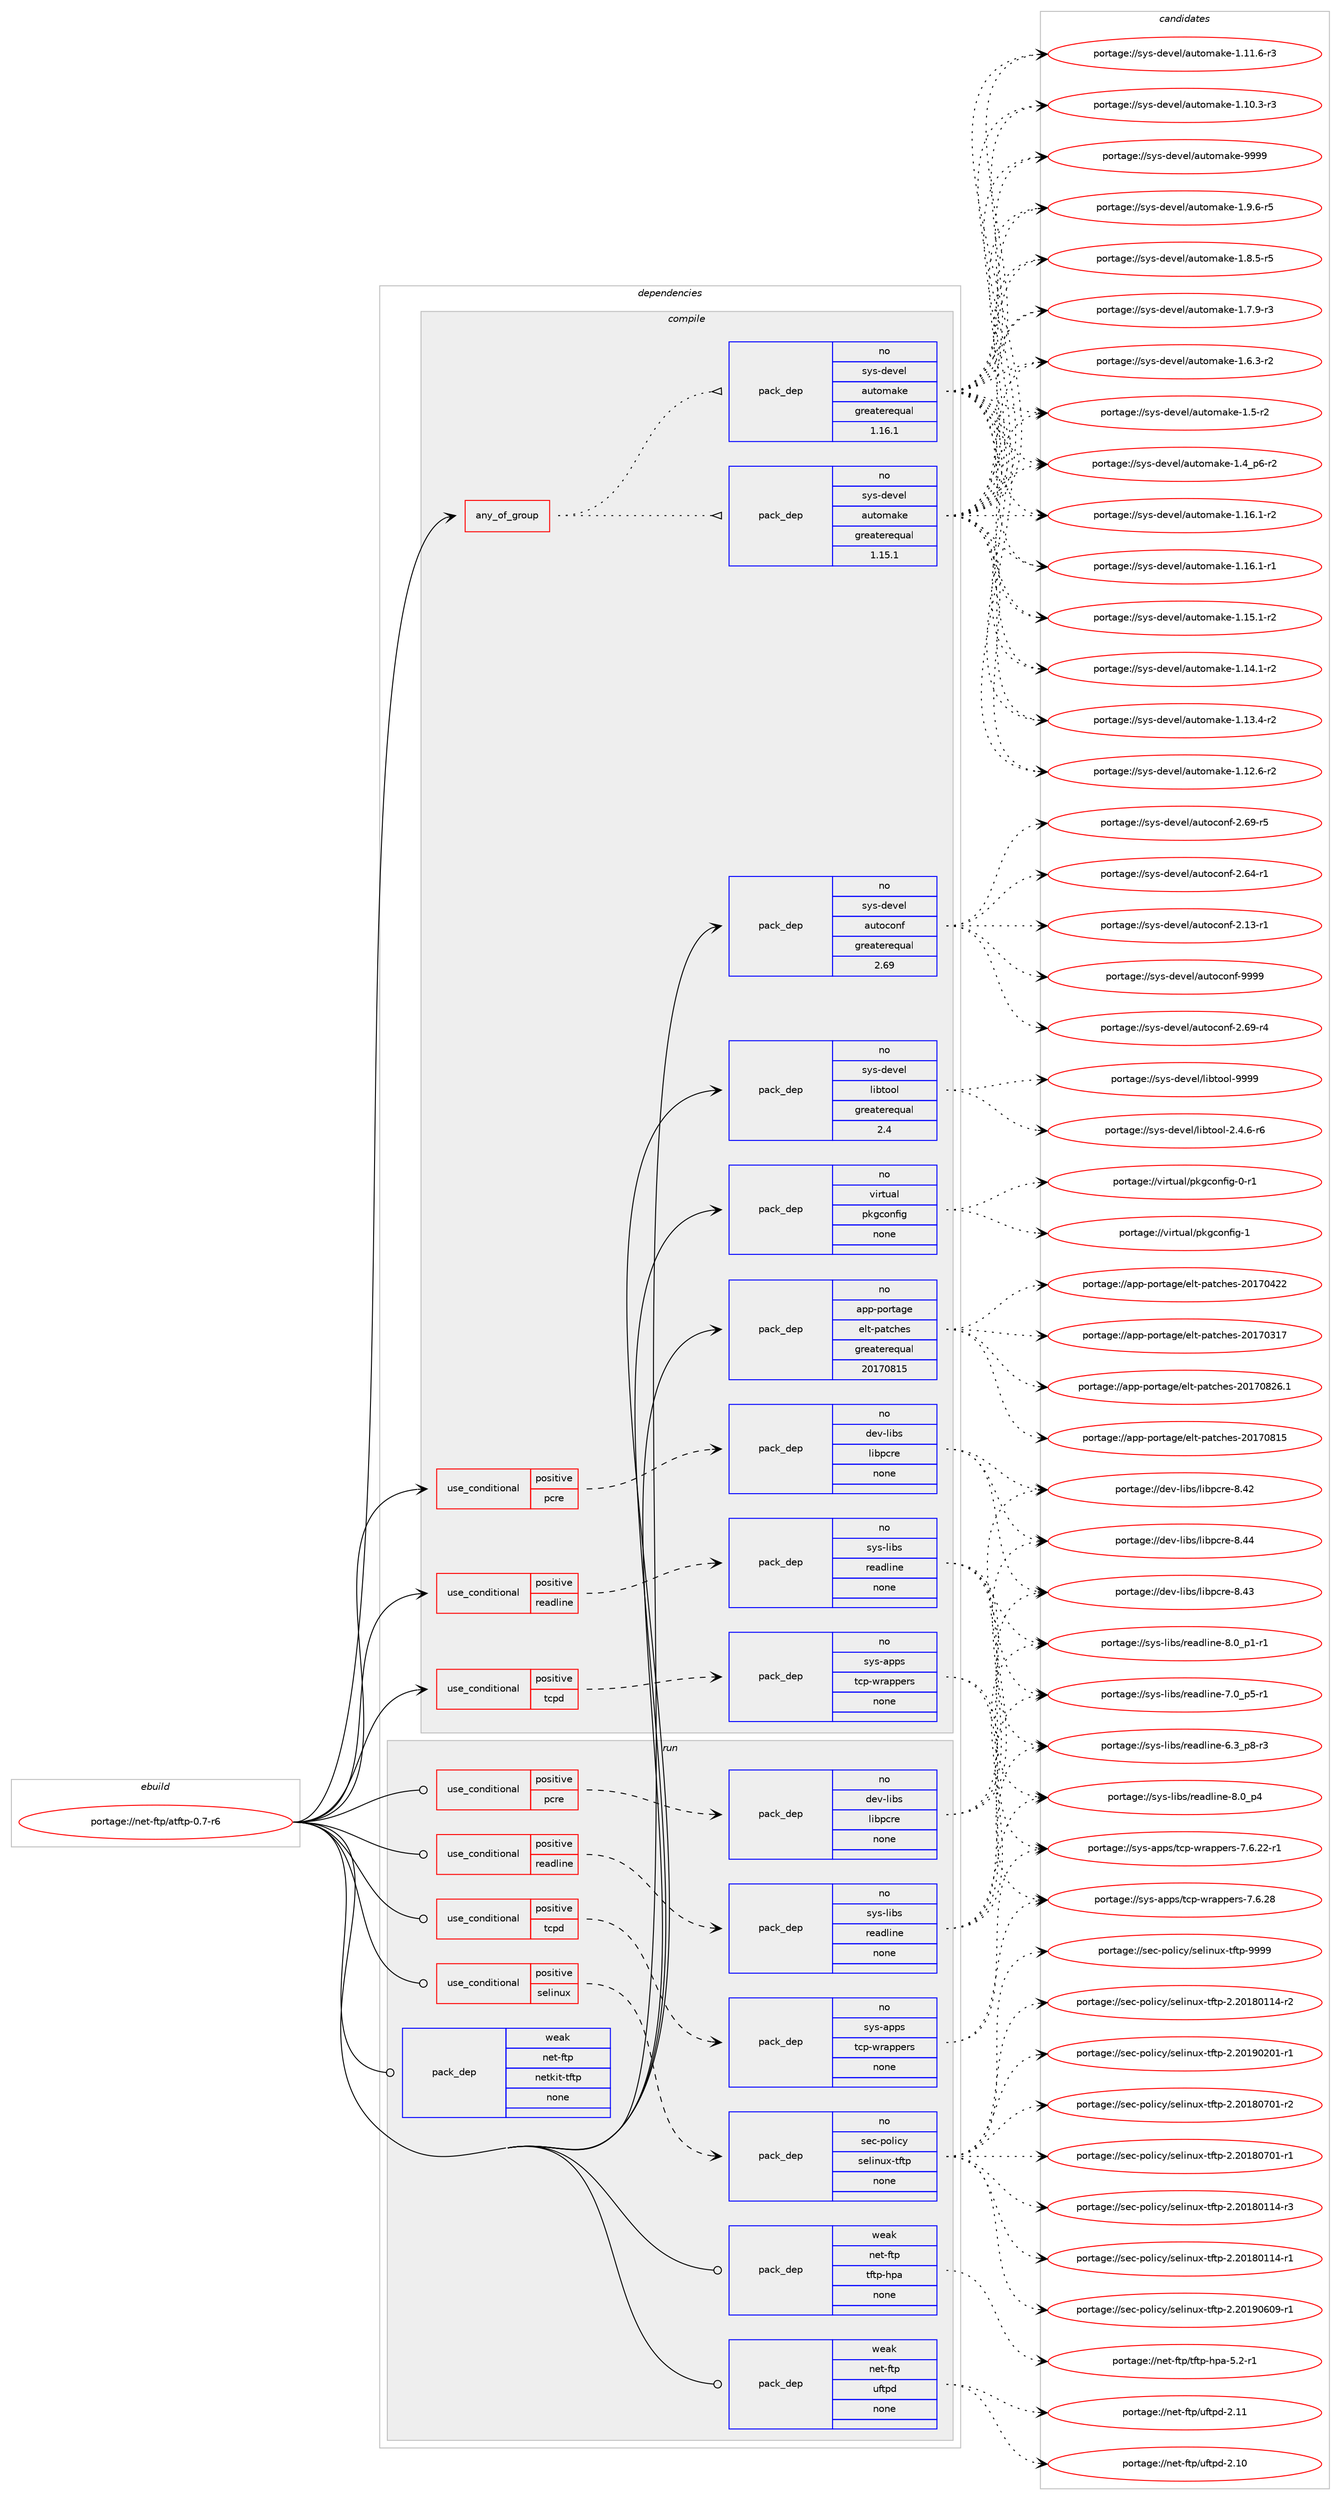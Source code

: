 digraph prolog {

# *************
# Graph options
# *************

newrank=true;
concentrate=true;
compound=true;
graph [rankdir=LR,fontname=Helvetica,fontsize=10,ranksep=1.5];#, ranksep=2.5, nodesep=0.2];
edge  [arrowhead=vee];
node  [fontname=Helvetica,fontsize=10];

# **********
# The ebuild
# **********

subgraph cluster_leftcol {
color=gray;
rank=same;
label=<<i>ebuild</i>>;
id [label="portage://net-ftp/atftp-0.7-r6", color=red, width=4, href="../net-ftp/atftp-0.7-r6.svg"];
}

# ****************
# The dependencies
# ****************

subgraph cluster_midcol {
color=gray;
label=<<i>dependencies</i>>;
subgraph cluster_compile {
fillcolor="#eeeeee";
style=filled;
label=<<i>compile</i>>;
subgraph any2281 {
dependency147698 [label=<<TABLE BORDER="0" CELLBORDER="1" CELLSPACING="0" CELLPADDING="4"><TR><TD CELLPADDING="10">any_of_group</TD></TR></TABLE>>, shape=none, color=red];subgraph pack112965 {
dependency147699 [label=<<TABLE BORDER="0" CELLBORDER="1" CELLSPACING="0" CELLPADDING="4" WIDTH="220"><TR><TD ROWSPAN="6" CELLPADDING="30">pack_dep</TD></TR><TR><TD WIDTH="110">no</TD></TR><TR><TD>sys-devel</TD></TR><TR><TD>automake</TD></TR><TR><TD>greaterequal</TD></TR><TR><TD>1.16.1</TD></TR></TABLE>>, shape=none, color=blue];
}
dependency147698:e -> dependency147699:w [weight=20,style="dotted",arrowhead="oinv"];
subgraph pack112966 {
dependency147700 [label=<<TABLE BORDER="0" CELLBORDER="1" CELLSPACING="0" CELLPADDING="4" WIDTH="220"><TR><TD ROWSPAN="6" CELLPADDING="30">pack_dep</TD></TR><TR><TD WIDTH="110">no</TD></TR><TR><TD>sys-devel</TD></TR><TR><TD>automake</TD></TR><TR><TD>greaterequal</TD></TR><TR><TD>1.15.1</TD></TR></TABLE>>, shape=none, color=blue];
}
dependency147698:e -> dependency147700:w [weight=20,style="dotted",arrowhead="oinv"];
}
id:e -> dependency147698:w [weight=20,style="solid",arrowhead="vee"];
subgraph cond32300 {
dependency147701 [label=<<TABLE BORDER="0" CELLBORDER="1" CELLSPACING="0" CELLPADDING="4"><TR><TD ROWSPAN="3" CELLPADDING="10">use_conditional</TD></TR><TR><TD>positive</TD></TR><TR><TD>pcre</TD></TR></TABLE>>, shape=none, color=red];
subgraph pack112967 {
dependency147702 [label=<<TABLE BORDER="0" CELLBORDER="1" CELLSPACING="0" CELLPADDING="4" WIDTH="220"><TR><TD ROWSPAN="6" CELLPADDING="30">pack_dep</TD></TR><TR><TD WIDTH="110">no</TD></TR><TR><TD>dev-libs</TD></TR><TR><TD>libpcre</TD></TR><TR><TD>none</TD></TR><TR><TD></TD></TR></TABLE>>, shape=none, color=blue];
}
dependency147701:e -> dependency147702:w [weight=20,style="dashed",arrowhead="vee"];
}
id:e -> dependency147701:w [weight=20,style="solid",arrowhead="vee"];
subgraph cond32301 {
dependency147703 [label=<<TABLE BORDER="0" CELLBORDER="1" CELLSPACING="0" CELLPADDING="4"><TR><TD ROWSPAN="3" CELLPADDING="10">use_conditional</TD></TR><TR><TD>positive</TD></TR><TR><TD>readline</TD></TR></TABLE>>, shape=none, color=red];
subgraph pack112968 {
dependency147704 [label=<<TABLE BORDER="0" CELLBORDER="1" CELLSPACING="0" CELLPADDING="4" WIDTH="220"><TR><TD ROWSPAN="6" CELLPADDING="30">pack_dep</TD></TR><TR><TD WIDTH="110">no</TD></TR><TR><TD>sys-libs</TD></TR><TR><TD>readline</TD></TR><TR><TD>none</TD></TR><TR><TD></TD></TR></TABLE>>, shape=none, color=blue];
}
dependency147703:e -> dependency147704:w [weight=20,style="dashed",arrowhead="vee"];
}
id:e -> dependency147703:w [weight=20,style="solid",arrowhead="vee"];
subgraph cond32302 {
dependency147705 [label=<<TABLE BORDER="0" CELLBORDER="1" CELLSPACING="0" CELLPADDING="4"><TR><TD ROWSPAN="3" CELLPADDING="10">use_conditional</TD></TR><TR><TD>positive</TD></TR><TR><TD>tcpd</TD></TR></TABLE>>, shape=none, color=red];
subgraph pack112969 {
dependency147706 [label=<<TABLE BORDER="0" CELLBORDER="1" CELLSPACING="0" CELLPADDING="4" WIDTH="220"><TR><TD ROWSPAN="6" CELLPADDING="30">pack_dep</TD></TR><TR><TD WIDTH="110">no</TD></TR><TR><TD>sys-apps</TD></TR><TR><TD>tcp-wrappers</TD></TR><TR><TD>none</TD></TR><TR><TD></TD></TR></TABLE>>, shape=none, color=blue];
}
dependency147705:e -> dependency147706:w [weight=20,style="dashed",arrowhead="vee"];
}
id:e -> dependency147705:w [weight=20,style="solid",arrowhead="vee"];
subgraph pack112970 {
dependency147707 [label=<<TABLE BORDER="0" CELLBORDER="1" CELLSPACING="0" CELLPADDING="4" WIDTH="220"><TR><TD ROWSPAN="6" CELLPADDING="30">pack_dep</TD></TR><TR><TD WIDTH="110">no</TD></TR><TR><TD>app-portage</TD></TR><TR><TD>elt-patches</TD></TR><TR><TD>greaterequal</TD></TR><TR><TD>20170815</TD></TR></TABLE>>, shape=none, color=blue];
}
id:e -> dependency147707:w [weight=20,style="solid",arrowhead="vee"];
subgraph pack112971 {
dependency147708 [label=<<TABLE BORDER="0" CELLBORDER="1" CELLSPACING="0" CELLPADDING="4" WIDTH="220"><TR><TD ROWSPAN="6" CELLPADDING="30">pack_dep</TD></TR><TR><TD WIDTH="110">no</TD></TR><TR><TD>sys-devel</TD></TR><TR><TD>autoconf</TD></TR><TR><TD>greaterequal</TD></TR><TR><TD>2.69</TD></TR></TABLE>>, shape=none, color=blue];
}
id:e -> dependency147708:w [weight=20,style="solid",arrowhead="vee"];
subgraph pack112972 {
dependency147709 [label=<<TABLE BORDER="0" CELLBORDER="1" CELLSPACING="0" CELLPADDING="4" WIDTH="220"><TR><TD ROWSPAN="6" CELLPADDING="30">pack_dep</TD></TR><TR><TD WIDTH="110">no</TD></TR><TR><TD>sys-devel</TD></TR><TR><TD>libtool</TD></TR><TR><TD>greaterequal</TD></TR><TR><TD>2.4</TD></TR></TABLE>>, shape=none, color=blue];
}
id:e -> dependency147709:w [weight=20,style="solid",arrowhead="vee"];
subgraph pack112973 {
dependency147710 [label=<<TABLE BORDER="0" CELLBORDER="1" CELLSPACING="0" CELLPADDING="4" WIDTH="220"><TR><TD ROWSPAN="6" CELLPADDING="30">pack_dep</TD></TR><TR><TD WIDTH="110">no</TD></TR><TR><TD>virtual</TD></TR><TR><TD>pkgconfig</TD></TR><TR><TD>none</TD></TR><TR><TD></TD></TR></TABLE>>, shape=none, color=blue];
}
id:e -> dependency147710:w [weight=20,style="solid",arrowhead="vee"];
}
subgraph cluster_compileandrun {
fillcolor="#eeeeee";
style=filled;
label=<<i>compile and run</i>>;
}
subgraph cluster_run {
fillcolor="#eeeeee";
style=filled;
label=<<i>run</i>>;
subgraph cond32303 {
dependency147711 [label=<<TABLE BORDER="0" CELLBORDER="1" CELLSPACING="0" CELLPADDING="4"><TR><TD ROWSPAN="3" CELLPADDING="10">use_conditional</TD></TR><TR><TD>positive</TD></TR><TR><TD>pcre</TD></TR></TABLE>>, shape=none, color=red];
subgraph pack112974 {
dependency147712 [label=<<TABLE BORDER="0" CELLBORDER="1" CELLSPACING="0" CELLPADDING="4" WIDTH="220"><TR><TD ROWSPAN="6" CELLPADDING="30">pack_dep</TD></TR><TR><TD WIDTH="110">no</TD></TR><TR><TD>dev-libs</TD></TR><TR><TD>libpcre</TD></TR><TR><TD>none</TD></TR><TR><TD></TD></TR></TABLE>>, shape=none, color=blue];
}
dependency147711:e -> dependency147712:w [weight=20,style="dashed",arrowhead="vee"];
}
id:e -> dependency147711:w [weight=20,style="solid",arrowhead="odot"];
subgraph cond32304 {
dependency147713 [label=<<TABLE BORDER="0" CELLBORDER="1" CELLSPACING="0" CELLPADDING="4"><TR><TD ROWSPAN="3" CELLPADDING="10">use_conditional</TD></TR><TR><TD>positive</TD></TR><TR><TD>readline</TD></TR></TABLE>>, shape=none, color=red];
subgraph pack112975 {
dependency147714 [label=<<TABLE BORDER="0" CELLBORDER="1" CELLSPACING="0" CELLPADDING="4" WIDTH="220"><TR><TD ROWSPAN="6" CELLPADDING="30">pack_dep</TD></TR><TR><TD WIDTH="110">no</TD></TR><TR><TD>sys-libs</TD></TR><TR><TD>readline</TD></TR><TR><TD>none</TD></TR><TR><TD></TD></TR></TABLE>>, shape=none, color=blue];
}
dependency147713:e -> dependency147714:w [weight=20,style="dashed",arrowhead="vee"];
}
id:e -> dependency147713:w [weight=20,style="solid",arrowhead="odot"];
subgraph cond32305 {
dependency147715 [label=<<TABLE BORDER="0" CELLBORDER="1" CELLSPACING="0" CELLPADDING="4"><TR><TD ROWSPAN="3" CELLPADDING="10">use_conditional</TD></TR><TR><TD>positive</TD></TR><TR><TD>selinux</TD></TR></TABLE>>, shape=none, color=red];
subgraph pack112976 {
dependency147716 [label=<<TABLE BORDER="0" CELLBORDER="1" CELLSPACING="0" CELLPADDING="4" WIDTH="220"><TR><TD ROWSPAN="6" CELLPADDING="30">pack_dep</TD></TR><TR><TD WIDTH="110">no</TD></TR><TR><TD>sec-policy</TD></TR><TR><TD>selinux-tftp</TD></TR><TR><TD>none</TD></TR><TR><TD></TD></TR></TABLE>>, shape=none, color=blue];
}
dependency147715:e -> dependency147716:w [weight=20,style="dashed",arrowhead="vee"];
}
id:e -> dependency147715:w [weight=20,style="solid",arrowhead="odot"];
subgraph cond32306 {
dependency147717 [label=<<TABLE BORDER="0" CELLBORDER="1" CELLSPACING="0" CELLPADDING="4"><TR><TD ROWSPAN="3" CELLPADDING="10">use_conditional</TD></TR><TR><TD>positive</TD></TR><TR><TD>tcpd</TD></TR></TABLE>>, shape=none, color=red];
subgraph pack112977 {
dependency147718 [label=<<TABLE BORDER="0" CELLBORDER="1" CELLSPACING="0" CELLPADDING="4" WIDTH="220"><TR><TD ROWSPAN="6" CELLPADDING="30">pack_dep</TD></TR><TR><TD WIDTH="110">no</TD></TR><TR><TD>sys-apps</TD></TR><TR><TD>tcp-wrappers</TD></TR><TR><TD>none</TD></TR><TR><TD></TD></TR></TABLE>>, shape=none, color=blue];
}
dependency147717:e -> dependency147718:w [weight=20,style="dashed",arrowhead="vee"];
}
id:e -> dependency147717:w [weight=20,style="solid",arrowhead="odot"];
subgraph pack112978 {
dependency147719 [label=<<TABLE BORDER="0" CELLBORDER="1" CELLSPACING="0" CELLPADDING="4" WIDTH="220"><TR><TD ROWSPAN="6" CELLPADDING="30">pack_dep</TD></TR><TR><TD WIDTH="110">weak</TD></TR><TR><TD>net-ftp</TD></TR><TR><TD>netkit-tftp</TD></TR><TR><TD>none</TD></TR><TR><TD></TD></TR></TABLE>>, shape=none, color=blue];
}
id:e -> dependency147719:w [weight=20,style="solid",arrowhead="odot"];
subgraph pack112979 {
dependency147720 [label=<<TABLE BORDER="0" CELLBORDER="1" CELLSPACING="0" CELLPADDING="4" WIDTH="220"><TR><TD ROWSPAN="6" CELLPADDING="30">pack_dep</TD></TR><TR><TD WIDTH="110">weak</TD></TR><TR><TD>net-ftp</TD></TR><TR><TD>tftp-hpa</TD></TR><TR><TD>none</TD></TR><TR><TD></TD></TR></TABLE>>, shape=none, color=blue];
}
id:e -> dependency147720:w [weight=20,style="solid",arrowhead="odot"];
subgraph pack112980 {
dependency147721 [label=<<TABLE BORDER="0" CELLBORDER="1" CELLSPACING="0" CELLPADDING="4" WIDTH="220"><TR><TD ROWSPAN="6" CELLPADDING="30">pack_dep</TD></TR><TR><TD WIDTH="110">weak</TD></TR><TR><TD>net-ftp</TD></TR><TR><TD>uftpd</TD></TR><TR><TD>none</TD></TR><TR><TD></TD></TR></TABLE>>, shape=none, color=blue];
}
id:e -> dependency147721:w [weight=20,style="solid",arrowhead="odot"];
}
}

# **************
# The candidates
# **************

subgraph cluster_choices {
rank=same;
color=gray;
label=<<i>candidates</i>>;

subgraph choice112965 {
color=black;
nodesep=1;
choice115121115451001011181011084797117116111109971071014557575757 [label="portage://sys-devel/automake-9999", color=red, width=4,href="../sys-devel/automake-9999.svg"];
choice115121115451001011181011084797117116111109971071014549465746544511453 [label="portage://sys-devel/automake-1.9.6-r5", color=red, width=4,href="../sys-devel/automake-1.9.6-r5.svg"];
choice115121115451001011181011084797117116111109971071014549465646534511453 [label="portage://sys-devel/automake-1.8.5-r5", color=red, width=4,href="../sys-devel/automake-1.8.5-r5.svg"];
choice115121115451001011181011084797117116111109971071014549465546574511451 [label="portage://sys-devel/automake-1.7.9-r3", color=red, width=4,href="../sys-devel/automake-1.7.9-r3.svg"];
choice115121115451001011181011084797117116111109971071014549465446514511450 [label="portage://sys-devel/automake-1.6.3-r2", color=red, width=4,href="../sys-devel/automake-1.6.3-r2.svg"];
choice11512111545100101118101108479711711611110997107101454946534511450 [label="portage://sys-devel/automake-1.5-r2", color=red, width=4,href="../sys-devel/automake-1.5-r2.svg"];
choice115121115451001011181011084797117116111109971071014549465295112544511450 [label="portage://sys-devel/automake-1.4_p6-r2", color=red, width=4,href="../sys-devel/automake-1.4_p6-r2.svg"];
choice11512111545100101118101108479711711611110997107101454946495446494511450 [label="portage://sys-devel/automake-1.16.1-r2", color=red, width=4,href="../sys-devel/automake-1.16.1-r2.svg"];
choice11512111545100101118101108479711711611110997107101454946495446494511449 [label="portage://sys-devel/automake-1.16.1-r1", color=red, width=4,href="../sys-devel/automake-1.16.1-r1.svg"];
choice11512111545100101118101108479711711611110997107101454946495346494511450 [label="portage://sys-devel/automake-1.15.1-r2", color=red, width=4,href="../sys-devel/automake-1.15.1-r2.svg"];
choice11512111545100101118101108479711711611110997107101454946495246494511450 [label="portage://sys-devel/automake-1.14.1-r2", color=red, width=4,href="../sys-devel/automake-1.14.1-r2.svg"];
choice11512111545100101118101108479711711611110997107101454946495146524511450 [label="portage://sys-devel/automake-1.13.4-r2", color=red, width=4,href="../sys-devel/automake-1.13.4-r2.svg"];
choice11512111545100101118101108479711711611110997107101454946495046544511450 [label="portage://sys-devel/automake-1.12.6-r2", color=red, width=4,href="../sys-devel/automake-1.12.6-r2.svg"];
choice11512111545100101118101108479711711611110997107101454946494946544511451 [label="portage://sys-devel/automake-1.11.6-r3", color=red, width=4,href="../sys-devel/automake-1.11.6-r3.svg"];
choice11512111545100101118101108479711711611110997107101454946494846514511451 [label="portage://sys-devel/automake-1.10.3-r3", color=red, width=4,href="../sys-devel/automake-1.10.3-r3.svg"];
dependency147699:e -> choice115121115451001011181011084797117116111109971071014557575757:w [style=dotted,weight="100"];
dependency147699:e -> choice115121115451001011181011084797117116111109971071014549465746544511453:w [style=dotted,weight="100"];
dependency147699:e -> choice115121115451001011181011084797117116111109971071014549465646534511453:w [style=dotted,weight="100"];
dependency147699:e -> choice115121115451001011181011084797117116111109971071014549465546574511451:w [style=dotted,weight="100"];
dependency147699:e -> choice115121115451001011181011084797117116111109971071014549465446514511450:w [style=dotted,weight="100"];
dependency147699:e -> choice11512111545100101118101108479711711611110997107101454946534511450:w [style=dotted,weight="100"];
dependency147699:e -> choice115121115451001011181011084797117116111109971071014549465295112544511450:w [style=dotted,weight="100"];
dependency147699:e -> choice11512111545100101118101108479711711611110997107101454946495446494511450:w [style=dotted,weight="100"];
dependency147699:e -> choice11512111545100101118101108479711711611110997107101454946495446494511449:w [style=dotted,weight="100"];
dependency147699:e -> choice11512111545100101118101108479711711611110997107101454946495346494511450:w [style=dotted,weight="100"];
dependency147699:e -> choice11512111545100101118101108479711711611110997107101454946495246494511450:w [style=dotted,weight="100"];
dependency147699:e -> choice11512111545100101118101108479711711611110997107101454946495146524511450:w [style=dotted,weight="100"];
dependency147699:e -> choice11512111545100101118101108479711711611110997107101454946495046544511450:w [style=dotted,weight="100"];
dependency147699:e -> choice11512111545100101118101108479711711611110997107101454946494946544511451:w [style=dotted,weight="100"];
dependency147699:e -> choice11512111545100101118101108479711711611110997107101454946494846514511451:w [style=dotted,weight="100"];
}
subgraph choice112966 {
color=black;
nodesep=1;
choice115121115451001011181011084797117116111109971071014557575757 [label="portage://sys-devel/automake-9999", color=red, width=4,href="../sys-devel/automake-9999.svg"];
choice115121115451001011181011084797117116111109971071014549465746544511453 [label="portage://sys-devel/automake-1.9.6-r5", color=red, width=4,href="../sys-devel/automake-1.9.6-r5.svg"];
choice115121115451001011181011084797117116111109971071014549465646534511453 [label="portage://sys-devel/automake-1.8.5-r5", color=red, width=4,href="../sys-devel/automake-1.8.5-r5.svg"];
choice115121115451001011181011084797117116111109971071014549465546574511451 [label="portage://sys-devel/automake-1.7.9-r3", color=red, width=4,href="../sys-devel/automake-1.7.9-r3.svg"];
choice115121115451001011181011084797117116111109971071014549465446514511450 [label="portage://sys-devel/automake-1.6.3-r2", color=red, width=4,href="../sys-devel/automake-1.6.3-r2.svg"];
choice11512111545100101118101108479711711611110997107101454946534511450 [label="portage://sys-devel/automake-1.5-r2", color=red, width=4,href="../sys-devel/automake-1.5-r2.svg"];
choice115121115451001011181011084797117116111109971071014549465295112544511450 [label="portage://sys-devel/automake-1.4_p6-r2", color=red, width=4,href="../sys-devel/automake-1.4_p6-r2.svg"];
choice11512111545100101118101108479711711611110997107101454946495446494511450 [label="portage://sys-devel/automake-1.16.1-r2", color=red, width=4,href="../sys-devel/automake-1.16.1-r2.svg"];
choice11512111545100101118101108479711711611110997107101454946495446494511449 [label="portage://sys-devel/automake-1.16.1-r1", color=red, width=4,href="../sys-devel/automake-1.16.1-r1.svg"];
choice11512111545100101118101108479711711611110997107101454946495346494511450 [label="portage://sys-devel/automake-1.15.1-r2", color=red, width=4,href="../sys-devel/automake-1.15.1-r2.svg"];
choice11512111545100101118101108479711711611110997107101454946495246494511450 [label="portage://sys-devel/automake-1.14.1-r2", color=red, width=4,href="../sys-devel/automake-1.14.1-r2.svg"];
choice11512111545100101118101108479711711611110997107101454946495146524511450 [label="portage://sys-devel/automake-1.13.4-r2", color=red, width=4,href="../sys-devel/automake-1.13.4-r2.svg"];
choice11512111545100101118101108479711711611110997107101454946495046544511450 [label="portage://sys-devel/automake-1.12.6-r2", color=red, width=4,href="../sys-devel/automake-1.12.6-r2.svg"];
choice11512111545100101118101108479711711611110997107101454946494946544511451 [label="portage://sys-devel/automake-1.11.6-r3", color=red, width=4,href="../sys-devel/automake-1.11.6-r3.svg"];
choice11512111545100101118101108479711711611110997107101454946494846514511451 [label="portage://sys-devel/automake-1.10.3-r3", color=red, width=4,href="../sys-devel/automake-1.10.3-r3.svg"];
dependency147700:e -> choice115121115451001011181011084797117116111109971071014557575757:w [style=dotted,weight="100"];
dependency147700:e -> choice115121115451001011181011084797117116111109971071014549465746544511453:w [style=dotted,weight="100"];
dependency147700:e -> choice115121115451001011181011084797117116111109971071014549465646534511453:w [style=dotted,weight="100"];
dependency147700:e -> choice115121115451001011181011084797117116111109971071014549465546574511451:w [style=dotted,weight="100"];
dependency147700:e -> choice115121115451001011181011084797117116111109971071014549465446514511450:w [style=dotted,weight="100"];
dependency147700:e -> choice11512111545100101118101108479711711611110997107101454946534511450:w [style=dotted,weight="100"];
dependency147700:e -> choice115121115451001011181011084797117116111109971071014549465295112544511450:w [style=dotted,weight="100"];
dependency147700:e -> choice11512111545100101118101108479711711611110997107101454946495446494511450:w [style=dotted,weight="100"];
dependency147700:e -> choice11512111545100101118101108479711711611110997107101454946495446494511449:w [style=dotted,weight="100"];
dependency147700:e -> choice11512111545100101118101108479711711611110997107101454946495346494511450:w [style=dotted,weight="100"];
dependency147700:e -> choice11512111545100101118101108479711711611110997107101454946495246494511450:w [style=dotted,weight="100"];
dependency147700:e -> choice11512111545100101118101108479711711611110997107101454946495146524511450:w [style=dotted,weight="100"];
dependency147700:e -> choice11512111545100101118101108479711711611110997107101454946495046544511450:w [style=dotted,weight="100"];
dependency147700:e -> choice11512111545100101118101108479711711611110997107101454946494946544511451:w [style=dotted,weight="100"];
dependency147700:e -> choice11512111545100101118101108479711711611110997107101454946494846514511451:w [style=dotted,weight="100"];
}
subgraph choice112967 {
color=black;
nodesep=1;
choice10010111845108105981154710810598112991141014556465252 [label="portage://dev-libs/libpcre-8.44", color=red, width=4,href="../dev-libs/libpcre-8.44.svg"];
choice10010111845108105981154710810598112991141014556465251 [label="portage://dev-libs/libpcre-8.43", color=red, width=4,href="../dev-libs/libpcre-8.43.svg"];
choice10010111845108105981154710810598112991141014556465250 [label="portage://dev-libs/libpcre-8.42", color=red, width=4,href="../dev-libs/libpcre-8.42.svg"];
dependency147702:e -> choice10010111845108105981154710810598112991141014556465252:w [style=dotted,weight="100"];
dependency147702:e -> choice10010111845108105981154710810598112991141014556465251:w [style=dotted,weight="100"];
dependency147702:e -> choice10010111845108105981154710810598112991141014556465250:w [style=dotted,weight="100"];
}
subgraph choice112968 {
color=black;
nodesep=1;
choice11512111545108105981154711410197100108105110101455646489511252 [label="portage://sys-libs/readline-8.0_p4", color=red, width=4,href="../sys-libs/readline-8.0_p4.svg"];
choice115121115451081059811547114101971001081051101014556464895112494511449 [label="portage://sys-libs/readline-8.0_p1-r1", color=red, width=4,href="../sys-libs/readline-8.0_p1-r1.svg"];
choice115121115451081059811547114101971001081051101014555464895112534511449 [label="portage://sys-libs/readline-7.0_p5-r1", color=red, width=4,href="../sys-libs/readline-7.0_p5-r1.svg"];
choice115121115451081059811547114101971001081051101014554465195112564511451 [label="portage://sys-libs/readline-6.3_p8-r3", color=red, width=4,href="../sys-libs/readline-6.3_p8-r3.svg"];
dependency147704:e -> choice11512111545108105981154711410197100108105110101455646489511252:w [style=dotted,weight="100"];
dependency147704:e -> choice115121115451081059811547114101971001081051101014556464895112494511449:w [style=dotted,weight="100"];
dependency147704:e -> choice115121115451081059811547114101971001081051101014555464895112534511449:w [style=dotted,weight="100"];
dependency147704:e -> choice115121115451081059811547114101971001081051101014554465195112564511451:w [style=dotted,weight="100"];
}
subgraph choice112969 {
color=black;
nodesep=1;
choice11512111545971121121154711699112451191149711211210111411545554654465056 [label="portage://sys-apps/tcp-wrappers-7.6.28", color=red, width=4,href="../sys-apps/tcp-wrappers-7.6.28.svg"];
choice115121115459711211211547116991124511911497112112101114115455546544650504511449 [label="portage://sys-apps/tcp-wrappers-7.6.22-r1", color=red, width=4,href="../sys-apps/tcp-wrappers-7.6.22-r1.svg"];
dependency147706:e -> choice11512111545971121121154711699112451191149711211210111411545554654465056:w [style=dotted,weight="100"];
dependency147706:e -> choice115121115459711211211547116991124511911497112112101114115455546544650504511449:w [style=dotted,weight="100"];
}
subgraph choice112970 {
color=black;
nodesep=1;
choice971121124511211111411697103101471011081164511297116991041011154550484955485650544649 [label="portage://app-portage/elt-patches-20170826.1", color=red, width=4,href="../app-portage/elt-patches-20170826.1.svg"];
choice97112112451121111141169710310147101108116451129711699104101115455048495548564953 [label="portage://app-portage/elt-patches-20170815", color=red, width=4,href="../app-portage/elt-patches-20170815.svg"];
choice97112112451121111141169710310147101108116451129711699104101115455048495548525050 [label="portage://app-portage/elt-patches-20170422", color=red, width=4,href="../app-portage/elt-patches-20170422.svg"];
choice97112112451121111141169710310147101108116451129711699104101115455048495548514955 [label="portage://app-portage/elt-patches-20170317", color=red, width=4,href="../app-portage/elt-patches-20170317.svg"];
dependency147707:e -> choice971121124511211111411697103101471011081164511297116991041011154550484955485650544649:w [style=dotted,weight="100"];
dependency147707:e -> choice97112112451121111141169710310147101108116451129711699104101115455048495548564953:w [style=dotted,weight="100"];
dependency147707:e -> choice97112112451121111141169710310147101108116451129711699104101115455048495548525050:w [style=dotted,weight="100"];
dependency147707:e -> choice97112112451121111141169710310147101108116451129711699104101115455048495548514955:w [style=dotted,weight="100"];
}
subgraph choice112971 {
color=black;
nodesep=1;
choice115121115451001011181011084797117116111991111101024557575757 [label="portage://sys-devel/autoconf-9999", color=red, width=4,href="../sys-devel/autoconf-9999.svg"];
choice1151211154510010111810110847971171161119911111010245504654574511453 [label="portage://sys-devel/autoconf-2.69-r5", color=red, width=4,href="../sys-devel/autoconf-2.69-r5.svg"];
choice1151211154510010111810110847971171161119911111010245504654574511452 [label="portage://sys-devel/autoconf-2.69-r4", color=red, width=4,href="../sys-devel/autoconf-2.69-r4.svg"];
choice1151211154510010111810110847971171161119911111010245504654524511449 [label="portage://sys-devel/autoconf-2.64-r1", color=red, width=4,href="../sys-devel/autoconf-2.64-r1.svg"];
choice1151211154510010111810110847971171161119911111010245504649514511449 [label="portage://sys-devel/autoconf-2.13-r1", color=red, width=4,href="../sys-devel/autoconf-2.13-r1.svg"];
dependency147708:e -> choice115121115451001011181011084797117116111991111101024557575757:w [style=dotted,weight="100"];
dependency147708:e -> choice1151211154510010111810110847971171161119911111010245504654574511453:w [style=dotted,weight="100"];
dependency147708:e -> choice1151211154510010111810110847971171161119911111010245504654574511452:w [style=dotted,weight="100"];
dependency147708:e -> choice1151211154510010111810110847971171161119911111010245504654524511449:w [style=dotted,weight="100"];
dependency147708:e -> choice1151211154510010111810110847971171161119911111010245504649514511449:w [style=dotted,weight="100"];
}
subgraph choice112972 {
color=black;
nodesep=1;
choice1151211154510010111810110847108105981161111111084557575757 [label="portage://sys-devel/libtool-9999", color=red, width=4,href="../sys-devel/libtool-9999.svg"];
choice1151211154510010111810110847108105981161111111084550465246544511454 [label="portage://sys-devel/libtool-2.4.6-r6", color=red, width=4,href="../sys-devel/libtool-2.4.6-r6.svg"];
dependency147709:e -> choice1151211154510010111810110847108105981161111111084557575757:w [style=dotted,weight="100"];
dependency147709:e -> choice1151211154510010111810110847108105981161111111084550465246544511454:w [style=dotted,weight="100"];
}
subgraph choice112973 {
color=black;
nodesep=1;
choice1181051141161179710847112107103991111101021051034549 [label="portage://virtual/pkgconfig-1", color=red, width=4,href="../virtual/pkgconfig-1.svg"];
choice11810511411611797108471121071039911111010210510345484511449 [label="portage://virtual/pkgconfig-0-r1", color=red, width=4,href="../virtual/pkgconfig-0-r1.svg"];
dependency147710:e -> choice1181051141161179710847112107103991111101021051034549:w [style=dotted,weight="100"];
dependency147710:e -> choice11810511411611797108471121071039911111010210510345484511449:w [style=dotted,weight="100"];
}
subgraph choice112974 {
color=black;
nodesep=1;
choice10010111845108105981154710810598112991141014556465252 [label="portage://dev-libs/libpcre-8.44", color=red, width=4,href="../dev-libs/libpcre-8.44.svg"];
choice10010111845108105981154710810598112991141014556465251 [label="portage://dev-libs/libpcre-8.43", color=red, width=4,href="../dev-libs/libpcre-8.43.svg"];
choice10010111845108105981154710810598112991141014556465250 [label="portage://dev-libs/libpcre-8.42", color=red, width=4,href="../dev-libs/libpcre-8.42.svg"];
dependency147712:e -> choice10010111845108105981154710810598112991141014556465252:w [style=dotted,weight="100"];
dependency147712:e -> choice10010111845108105981154710810598112991141014556465251:w [style=dotted,weight="100"];
dependency147712:e -> choice10010111845108105981154710810598112991141014556465250:w [style=dotted,weight="100"];
}
subgraph choice112975 {
color=black;
nodesep=1;
choice11512111545108105981154711410197100108105110101455646489511252 [label="portage://sys-libs/readline-8.0_p4", color=red, width=4,href="../sys-libs/readline-8.0_p4.svg"];
choice115121115451081059811547114101971001081051101014556464895112494511449 [label="portage://sys-libs/readline-8.0_p1-r1", color=red, width=4,href="../sys-libs/readline-8.0_p1-r1.svg"];
choice115121115451081059811547114101971001081051101014555464895112534511449 [label="portage://sys-libs/readline-7.0_p5-r1", color=red, width=4,href="../sys-libs/readline-7.0_p5-r1.svg"];
choice115121115451081059811547114101971001081051101014554465195112564511451 [label="portage://sys-libs/readline-6.3_p8-r3", color=red, width=4,href="../sys-libs/readline-6.3_p8-r3.svg"];
dependency147714:e -> choice11512111545108105981154711410197100108105110101455646489511252:w [style=dotted,weight="100"];
dependency147714:e -> choice115121115451081059811547114101971001081051101014556464895112494511449:w [style=dotted,weight="100"];
dependency147714:e -> choice115121115451081059811547114101971001081051101014555464895112534511449:w [style=dotted,weight="100"];
dependency147714:e -> choice115121115451081059811547114101971001081051101014554465195112564511451:w [style=dotted,weight="100"];
}
subgraph choice112976 {
color=black;
nodesep=1;
choice11510199451121111081059912147115101108105110117120451161021161124557575757 [label="portage://sec-policy/selinux-tftp-9999", color=red, width=4,href="../sec-policy/selinux-tftp-9999.svg"];
choice115101994511211110810599121471151011081051101171204511610211611245504650484957485448574511449 [label="portage://sec-policy/selinux-tftp-2.20190609-r1", color=red, width=4,href="../sec-policy/selinux-tftp-2.20190609-r1.svg"];
choice115101994511211110810599121471151011081051101171204511610211611245504650484957485048494511449 [label="portage://sec-policy/selinux-tftp-2.20190201-r1", color=red, width=4,href="../sec-policy/selinux-tftp-2.20190201-r1.svg"];
choice115101994511211110810599121471151011081051101171204511610211611245504650484956485548494511450 [label="portage://sec-policy/selinux-tftp-2.20180701-r2", color=red, width=4,href="../sec-policy/selinux-tftp-2.20180701-r2.svg"];
choice115101994511211110810599121471151011081051101171204511610211611245504650484956485548494511449 [label="portage://sec-policy/selinux-tftp-2.20180701-r1", color=red, width=4,href="../sec-policy/selinux-tftp-2.20180701-r1.svg"];
choice115101994511211110810599121471151011081051101171204511610211611245504650484956484949524511451 [label="portage://sec-policy/selinux-tftp-2.20180114-r3", color=red, width=4,href="../sec-policy/selinux-tftp-2.20180114-r3.svg"];
choice115101994511211110810599121471151011081051101171204511610211611245504650484956484949524511450 [label="portage://sec-policy/selinux-tftp-2.20180114-r2", color=red, width=4,href="../sec-policy/selinux-tftp-2.20180114-r2.svg"];
choice115101994511211110810599121471151011081051101171204511610211611245504650484956484949524511449 [label="portage://sec-policy/selinux-tftp-2.20180114-r1", color=red, width=4,href="../sec-policy/selinux-tftp-2.20180114-r1.svg"];
dependency147716:e -> choice11510199451121111081059912147115101108105110117120451161021161124557575757:w [style=dotted,weight="100"];
dependency147716:e -> choice115101994511211110810599121471151011081051101171204511610211611245504650484957485448574511449:w [style=dotted,weight="100"];
dependency147716:e -> choice115101994511211110810599121471151011081051101171204511610211611245504650484957485048494511449:w [style=dotted,weight="100"];
dependency147716:e -> choice115101994511211110810599121471151011081051101171204511610211611245504650484956485548494511450:w [style=dotted,weight="100"];
dependency147716:e -> choice115101994511211110810599121471151011081051101171204511610211611245504650484956485548494511449:w [style=dotted,weight="100"];
dependency147716:e -> choice115101994511211110810599121471151011081051101171204511610211611245504650484956484949524511451:w [style=dotted,weight="100"];
dependency147716:e -> choice115101994511211110810599121471151011081051101171204511610211611245504650484956484949524511450:w [style=dotted,weight="100"];
dependency147716:e -> choice115101994511211110810599121471151011081051101171204511610211611245504650484956484949524511449:w [style=dotted,weight="100"];
}
subgraph choice112977 {
color=black;
nodesep=1;
choice11512111545971121121154711699112451191149711211210111411545554654465056 [label="portage://sys-apps/tcp-wrappers-7.6.28", color=red, width=4,href="../sys-apps/tcp-wrappers-7.6.28.svg"];
choice115121115459711211211547116991124511911497112112101114115455546544650504511449 [label="portage://sys-apps/tcp-wrappers-7.6.22-r1", color=red, width=4,href="../sys-apps/tcp-wrappers-7.6.22-r1.svg"];
dependency147718:e -> choice11512111545971121121154711699112451191149711211210111411545554654465056:w [style=dotted,weight="100"];
dependency147718:e -> choice115121115459711211211547116991124511911497112112101114115455546544650504511449:w [style=dotted,weight="100"];
}
subgraph choice112978 {
color=black;
nodesep=1;
}
subgraph choice112979 {
color=black;
nodesep=1;
choice11010111645102116112471161021161124510411297455346504511449 [label="portage://net-ftp/tftp-hpa-5.2-r1", color=red, width=4,href="../net-ftp/tftp-hpa-5.2-r1.svg"];
dependency147720:e -> choice11010111645102116112471161021161124510411297455346504511449:w [style=dotted,weight="100"];
}
subgraph choice112980 {
color=black;
nodesep=1;
choice11010111645102116112471171021161121004550464949 [label="portage://net-ftp/uftpd-2.11", color=red, width=4,href="../net-ftp/uftpd-2.11.svg"];
choice11010111645102116112471171021161121004550464948 [label="portage://net-ftp/uftpd-2.10", color=red, width=4,href="../net-ftp/uftpd-2.10.svg"];
dependency147721:e -> choice11010111645102116112471171021161121004550464949:w [style=dotted,weight="100"];
dependency147721:e -> choice11010111645102116112471171021161121004550464948:w [style=dotted,weight="100"];
}
}

}
